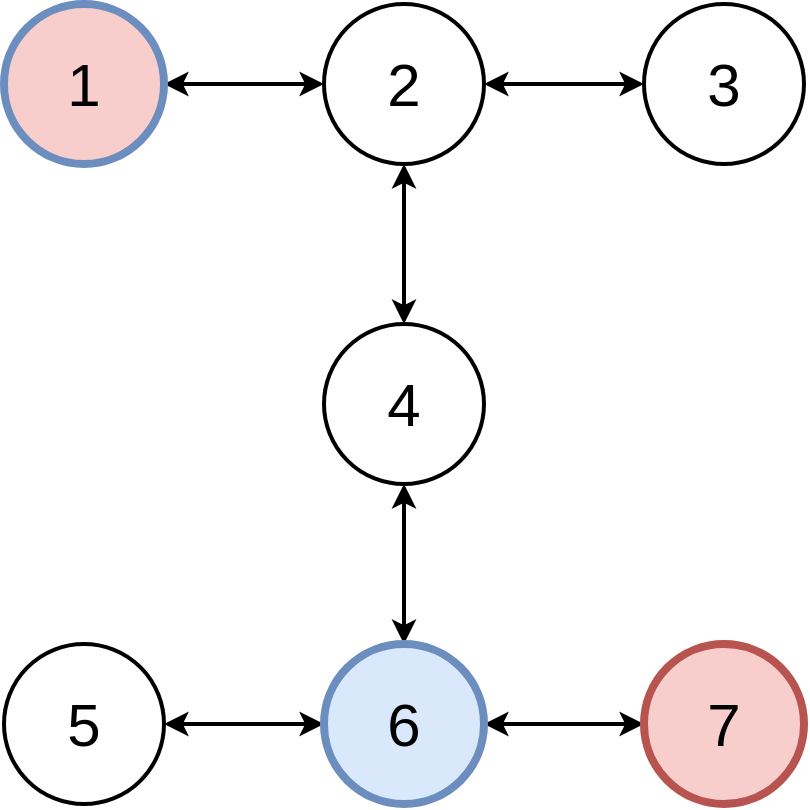 <mxfile version="19.0.3" type="device"><diagram id="HzmBftEIFEoR2b1wr0mB" name="Page-1"><mxGraphModel dx="786" dy="822" grid="1" gridSize="10" guides="1" tooltips="1" connect="1" arrows="1" fold="1" page="0" pageScale="1" pageWidth="1169" pageHeight="827" math="0" shadow="0"><root><mxCell id="0"/><mxCell id="1" parent="0"/><mxCell id="eNm9HCs57oUreffQH9xf-8" style="edgeStyle=orthogonalEdgeStyle;rounded=0;orthogonalLoop=1;jettySize=auto;html=1;exitX=1;exitY=0.5;exitDx=0;exitDy=0;entryX=0;entryY=0.5;entryDx=0;entryDy=0;strokeWidth=2;fontSize=30;startArrow=classic;startFill=1;" parent="1" source="eNm9HCs57oUreffQH9xf-1" target="eNm9HCs57oUreffQH9xf-2" edge="1"><mxGeometry relative="1" as="geometry"/></mxCell><mxCell id="eNm9HCs57oUreffQH9xf-1" value="1" style="ellipse;whiteSpace=wrap;html=1;aspect=fixed;strokeWidth=4;fillColor=#f8cecc;strokeColor=#6C8EBF;fontSize=30;" parent="1" vertex="1"><mxGeometry x="440" y="200" width="80" height="80" as="geometry"/></mxCell><mxCell id="eNm9HCs57oUreffQH9xf-9" style="edgeStyle=orthogonalEdgeStyle;rounded=0;orthogonalLoop=1;jettySize=auto;html=1;exitX=1;exitY=0.5;exitDx=0;exitDy=0;entryX=0;entryY=0.5;entryDx=0;entryDy=0;strokeWidth=2;fontSize=30;startArrow=classic;startFill=1;" parent="1" source="eNm9HCs57oUreffQH9xf-2" target="eNm9HCs57oUreffQH9xf-3" edge="1"><mxGeometry relative="1" as="geometry"/></mxCell><mxCell id="eNm9HCs57oUreffQH9xf-10" style="edgeStyle=orthogonalEdgeStyle;rounded=0;orthogonalLoop=1;jettySize=auto;html=1;exitX=0.5;exitY=1;exitDx=0;exitDy=0;entryX=0.5;entryY=0;entryDx=0;entryDy=0;strokeWidth=2;fontSize=30;startArrow=classic;startFill=1;" parent="1" source="eNm9HCs57oUreffQH9xf-2" target="eNm9HCs57oUreffQH9xf-4" edge="1"><mxGeometry relative="1" as="geometry"/></mxCell><mxCell id="eNm9HCs57oUreffQH9xf-2" value="2" style="ellipse;whiteSpace=wrap;html=1;aspect=fixed;strokeWidth=2;fontSize=30;" parent="1" vertex="1"><mxGeometry x="600" y="200" width="80" height="80" as="geometry"/></mxCell><mxCell id="eNm9HCs57oUreffQH9xf-3" value="3" style="ellipse;whiteSpace=wrap;html=1;aspect=fixed;strokeWidth=2;fontSize=30;" parent="1" vertex="1"><mxGeometry x="760" y="200" width="80" height="80" as="geometry"/></mxCell><mxCell id="eNm9HCs57oUreffQH9xf-11" style="edgeStyle=orthogonalEdgeStyle;rounded=0;orthogonalLoop=1;jettySize=auto;html=1;exitX=0.5;exitY=1;exitDx=0;exitDy=0;entryX=0.5;entryY=0;entryDx=0;entryDy=0;strokeWidth=2;fontSize=30;startArrow=classic;startFill=1;" parent="1" source="eNm9HCs57oUreffQH9xf-4" target="eNm9HCs57oUreffQH9xf-6" edge="1"><mxGeometry relative="1" as="geometry"/></mxCell><mxCell id="eNm9HCs57oUreffQH9xf-4" value="4" style="ellipse;whiteSpace=wrap;html=1;aspect=fixed;strokeWidth=2;fontSize=30;" parent="1" vertex="1"><mxGeometry x="600" y="360" width="80" height="80" as="geometry"/></mxCell><mxCell id="eNm9HCs57oUreffQH9xf-12" style="edgeStyle=orthogonalEdgeStyle;rounded=0;orthogonalLoop=1;jettySize=auto;html=1;exitX=1;exitY=0.5;exitDx=0;exitDy=0;entryX=0;entryY=0.5;entryDx=0;entryDy=0;strokeWidth=2;fontSize=30;startArrow=classic;startFill=1;" parent="1" source="eNm9HCs57oUreffQH9xf-5" target="eNm9HCs57oUreffQH9xf-6" edge="1"><mxGeometry relative="1" as="geometry"/></mxCell><mxCell id="eNm9HCs57oUreffQH9xf-5" value="5" style="ellipse;whiteSpace=wrap;html=1;aspect=fixed;strokeWidth=2;fontSize=30;" parent="1" vertex="1"><mxGeometry x="440" y="520" width="80" height="80" as="geometry"/></mxCell><mxCell id="eNm9HCs57oUreffQH9xf-13" style="edgeStyle=orthogonalEdgeStyle;rounded=0;orthogonalLoop=1;jettySize=auto;html=1;exitX=1;exitY=0.5;exitDx=0;exitDy=0;entryX=0;entryY=0.5;entryDx=0;entryDy=0;strokeWidth=2;fontSize=30;startArrow=classic;startFill=1;" parent="1" source="eNm9HCs57oUreffQH9xf-6" target="eNm9HCs57oUreffQH9xf-7" edge="1"><mxGeometry relative="1" as="geometry"/></mxCell><mxCell id="eNm9HCs57oUreffQH9xf-6" value="6" style="ellipse;whiteSpace=wrap;html=1;aspect=fixed;strokeWidth=4;fillColor=#dae8fc;strokeColor=#6c8ebf;fontSize=30;" parent="1" vertex="1"><mxGeometry x="600" y="520" width="80" height="80" as="geometry"/></mxCell><mxCell id="eNm9HCs57oUreffQH9xf-7" value="7" style="ellipse;whiteSpace=wrap;html=1;aspect=fixed;strokeWidth=4;fontSize=30;fillColor=#f8cecc;strokeColor=#b85450;" parent="1" vertex="1"><mxGeometry x="760" y="520" width="80" height="80" as="geometry"/></mxCell></root></mxGraphModel></diagram></mxfile>